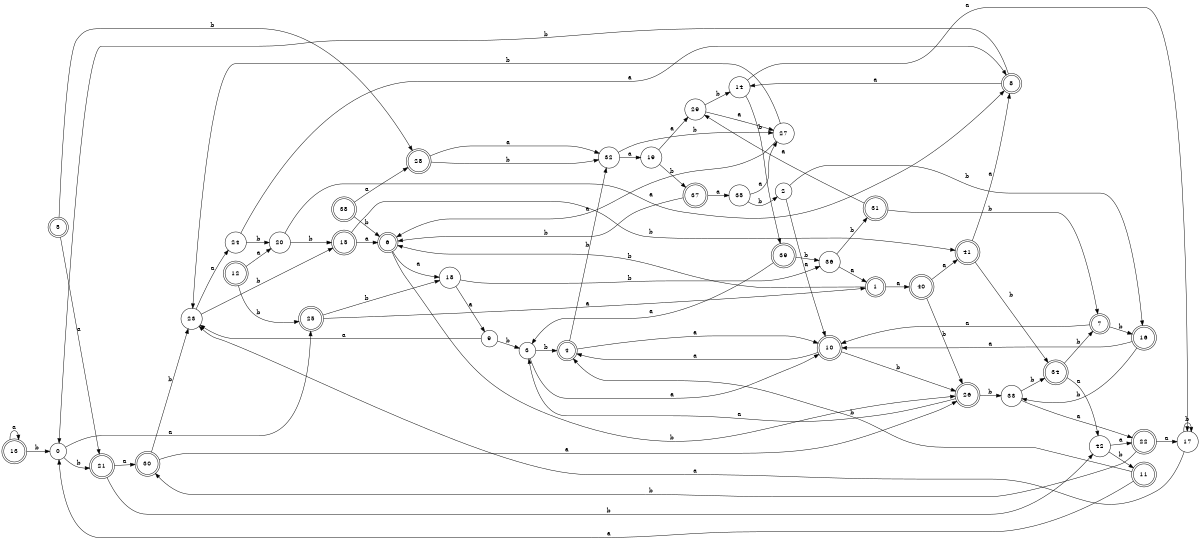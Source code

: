digraph n35_7 {
__start0 [label="" shape="none"];

rankdir=LR;
size="8,5";

s0 [style="filled", color="black", fillcolor="white" shape="circle", label="0"];
s1 [style="rounded,filled", color="black", fillcolor="white" shape="doublecircle", label="1"];
s2 [style="filled", color="black", fillcolor="white" shape="circle", label="2"];
s3 [style="filled", color="black", fillcolor="white" shape="circle", label="3"];
s4 [style="rounded,filled", color="black", fillcolor="white" shape="doublecircle", label="4"];
s5 [style="rounded,filled", color="black", fillcolor="white" shape="doublecircle", label="5"];
s6 [style="rounded,filled", color="black", fillcolor="white" shape="doublecircle", label="6"];
s7 [style="rounded,filled", color="black", fillcolor="white" shape="doublecircle", label="7"];
s8 [style="rounded,filled", color="black", fillcolor="white" shape="doublecircle", label="8"];
s9 [style="filled", color="black", fillcolor="white" shape="circle", label="9"];
s10 [style="rounded,filled", color="black", fillcolor="white" shape="doublecircle", label="10"];
s11 [style="rounded,filled", color="black", fillcolor="white" shape="doublecircle", label="11"];
s12 [style="rounded,filled", color="black", fillcolor="white" shape="doublecircle", label="12"];
s13 [style="rounded,filled", color="black", fillcolor="white" shape="doublecircle", label="13"];
s14 [style="filled", color="black", fillcolor="white" shape="circle", label="14"];
s15 [style="rounded,filled", color="black", fillcolor="white" shape="doublecircle", label="15"];
s16 [style="rounded,filled", color="black", fillcolor="white" shape="doublecircle", label="16"];
s17 [style="filled", color="black", fillcolor="white" shape="circle", label="17"];
s18 [style="filled", color="black", fillcolor="white" shape="circle", label="18"];
s19 [style="filled", color="black", fillcolor="white" shape="circle", label="19"];
s20 [style="filled", color="black", fillcolor="white" shape="circle", label="20"];
s21 [style="rounded,filled", color="black", fillcolor="white" shape="doublecircle", label="21"];
s22 [style="rounded,filled", color="black", fillcolor="white" shape="doublecircle", label="22"];
s23 [style="filled", color="black", fillcolor="white" shape="circle", label="23"];
s24 [style="filled", color="black", fillcolor="white" shape="circle", label="24"];
s25 [style="rounded,filled", color="black", fillcolor="white" shape="doublecircle", label="25"];
s26 [style="rounded,filled", color="black", fillcolor="white" shape="doublecircle", label="26"];
s27 [style="filled", color="black", fillcolor="white" shape="circle", label="27"];
s28 [style="rounded,filled", color="black", fillcolor="white" shape="doublecircle", label="28"];
s29 [style="filled", color="black", fillcolor="white" shape="circle", label="29"];
s30 [style="rounded,filled", color="black", fillcolor="white" shape="doublecircle", label="30"];
s31 [style="rounded,filled", color="black", fillcolor="white" shape="doublecircle", label="31"];
s32 [style="filled", color="black", fillcolor="white" shape="circle", label="32"];
s33 [style="filled", color="black", fillcolor="white" shape="circle", label="33"];
s34 [style="rounded,filled", color="black", fillcolor="white" shape="doublecircle", label="34"];
s35 [style="filled", color="black", fillcolor="white" shape="circle", label="35"];
s36 [style="filled", color="black", fillcolor="white" shape="circle", label="36"];
s37 [style="rounded,filled", color="black", fillcolor="white" shape="doublecircle", label="37"];
s38 [style="rounded,filled", color="black", fillcolor="white" shape="doublecircle", label="38"];
s39 [style="rounded,filled", color="black", fillcolor="white" shape="doublecircle", label="39"];
s40 [style="rounded,filled", color="black", fillcolor="white" shape="doublecircle", label="40"];
s41 [style="rounded,filled", color="black", fillcolor="white" shape="doublecircle", label="41"];
s42 [style="filled", color="black", fillcolor="white" shape="circle", label="42"];
s0 -> s25 [label="a"];
s0 -> s21 [label="b"];
s1 -> s40 [label="a"];
s1 -> s6 [label="b"];
s2 -> s10 [label="a"];
s2 -> s16 [label="b"];
s3 -> s10 [label="a"];
s3 -> s4 [label="b"];
s4 -> s10 [label="a"];
s4 -> s32 [label="b"];
s5 -> s21 [label="a"];
s5 -> s28 [label="b"];
s6 -> s18 [label="a"];
s6 -> s26 [label="b"];
s7 -> s10 [label="a"];
s7 -> s16 [label="b"];
s8 -> s14 [label="a"];
s8 -> s0 [label="b"];
s9 -> s23 [label="a"];
s9 -> s3 [label="b"];
s10 -> s4 [label="a"];
s10 -> s26 [label="b"];
s11 -> s0 [label="a"];
s11 -> s4 [label="b"];
s12 -> s20 [label="a"];
s12 -> s25 [label="b"];
s13 -> s13 [label="a"];
s13 -> s0 [label="b"];
s14 -> s17 [label="a"];
s14 -> s39 [label="b"];
s15 -> s6 [label="a"];
s15 -> s41 [label="b"];
s16 -> s10 [label="a"];
s16 -> s33 [label="b"];
s17 -> s23 [label="a"];
s17 -> s17 [label="b"];
s18 -> s9 [label="a"];
s18 -> s36 [label="b"];
s19 -> s29 [label="a"];
s19 -> s37 [label="b"];
s20 -> s8 [label="a"];
s20 -> s15 [label="b"];
s21 -> s30 [label="a"];
s21 -> s42 [label="b"];
s22 -> s17 [label="a"];
s22 -> s30 [label="b"];
s23 -> s24 [label="a"];
s23 -> s15 [label="b"];
s24 -> s8 [label="a"];
s24 -> s20 [label="b"];
s25 -> s1 [label="a"];
s25 -> s18 [label="b"];
s26 -> s3 [label="a"];
s26 -> s33 [label="b"];
s27 -> s6 [label="a"];
s27 -> s23 [label="b"];
s28 -> s32 [label="a"];
s28 -> s32 [label="b"];
s29 -> s27 [label="a"];
s29 -> s14 [label="b"];
s30 -> s26 [label="a"];
s30 -> s23 [label="b"];
s31 -> s29 [label="a"];
s31 -> s7 [label="b"];
s32 -> s19 [label="a"];
s32 -> s27 [label="b"];
s33 -> s22 [label="a"];
s33 -> s34 [label="b"];
s34 -> s42 [label="a"];
s34 -> s7 [label="b"];
s35 -> s27 [label="a"];
s35 -> s2 [label="b"];
s36 -> s1 [label="a"];
s36 -> s31 [label="b"];
s37 -> s35 [label="a"];
s37 -> s6 [label="b"];
s38 -> s28 [label="a"];
s38 -> s6 [label="b"];
s39 -> s3 [label="a"];
s39 -> s36 [label="b"];
s40 -> s41 [label="a"];
s40 -> s26 [label="b"];
s41 -> s8 [label="a"];
s41 -> s34 [label="b"];
s42 -> s22 [label="a"];
s42 -> s11 [label="b"];

}